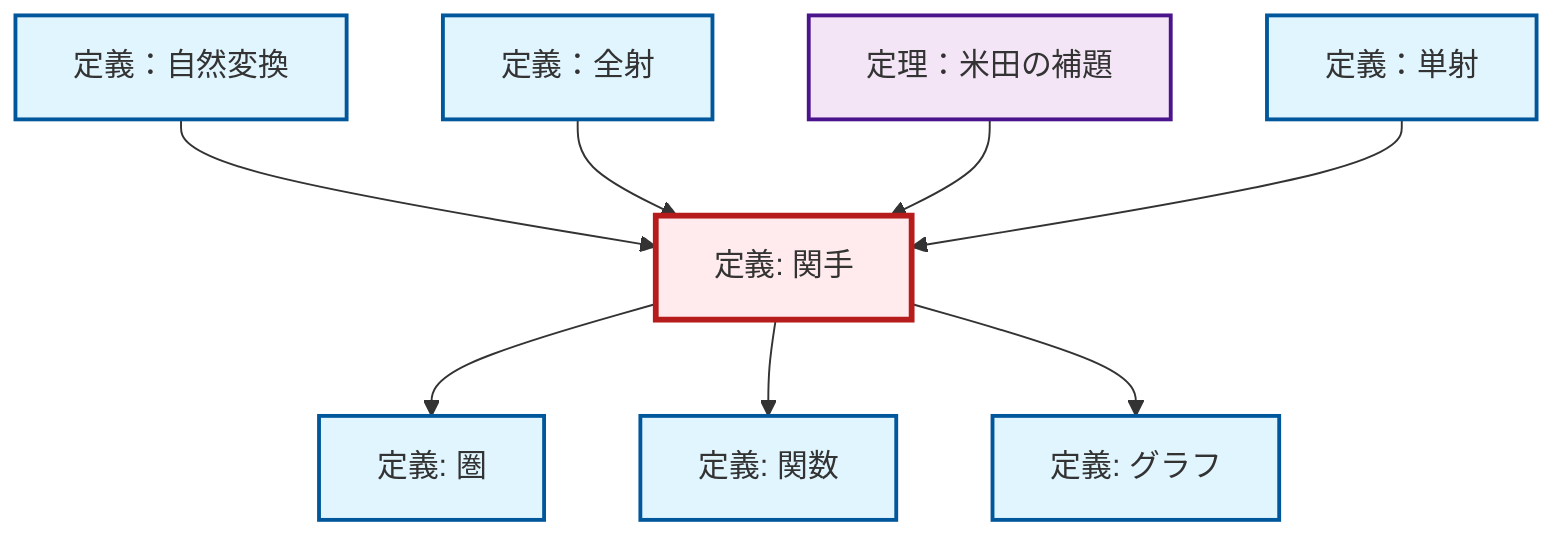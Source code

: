 graph TD
    classDef definition fill:#e1f5fe,stroke:#01579b,stroke-width:2px
    classDef theorem fill:#f3e5f5,stroke:#4a148c,stroke-width:2px
    classDef axiom fill:#fff3e0,stroke:#e65100,stroke-width:2px
    classDef example fill:#e8f5e9,stroke:#1b5e20,stroke-width:2px
    classDef current fill:#ffebee,stroke:#b71c1c,stroke-width:3px
    def-natural-transformation["定義：自然変換"]:::definition
    def-function["定義: 関数"]:::definition
    thm-yoneda["定理：米田の補題"]:::theorem
    def-epimorphism["定義：全射"]:::definition
    def-category["定義: 圏"]:::definition
    def-functor["定義: 関手"]:::definition
    def-monomorphism["定義：単射"]:::definition
    def-graph["定義: グラフ"]:::definition
    def-functor --> def-category
    def-functor --> def-function
    def-natural-transformation --> def-functor
    def-epimorphism --> def-functor
    thm-yoneda --> def-functor
    def-monomorphism --> def-functor
    def-functor --> def-graph
    class def-functor current